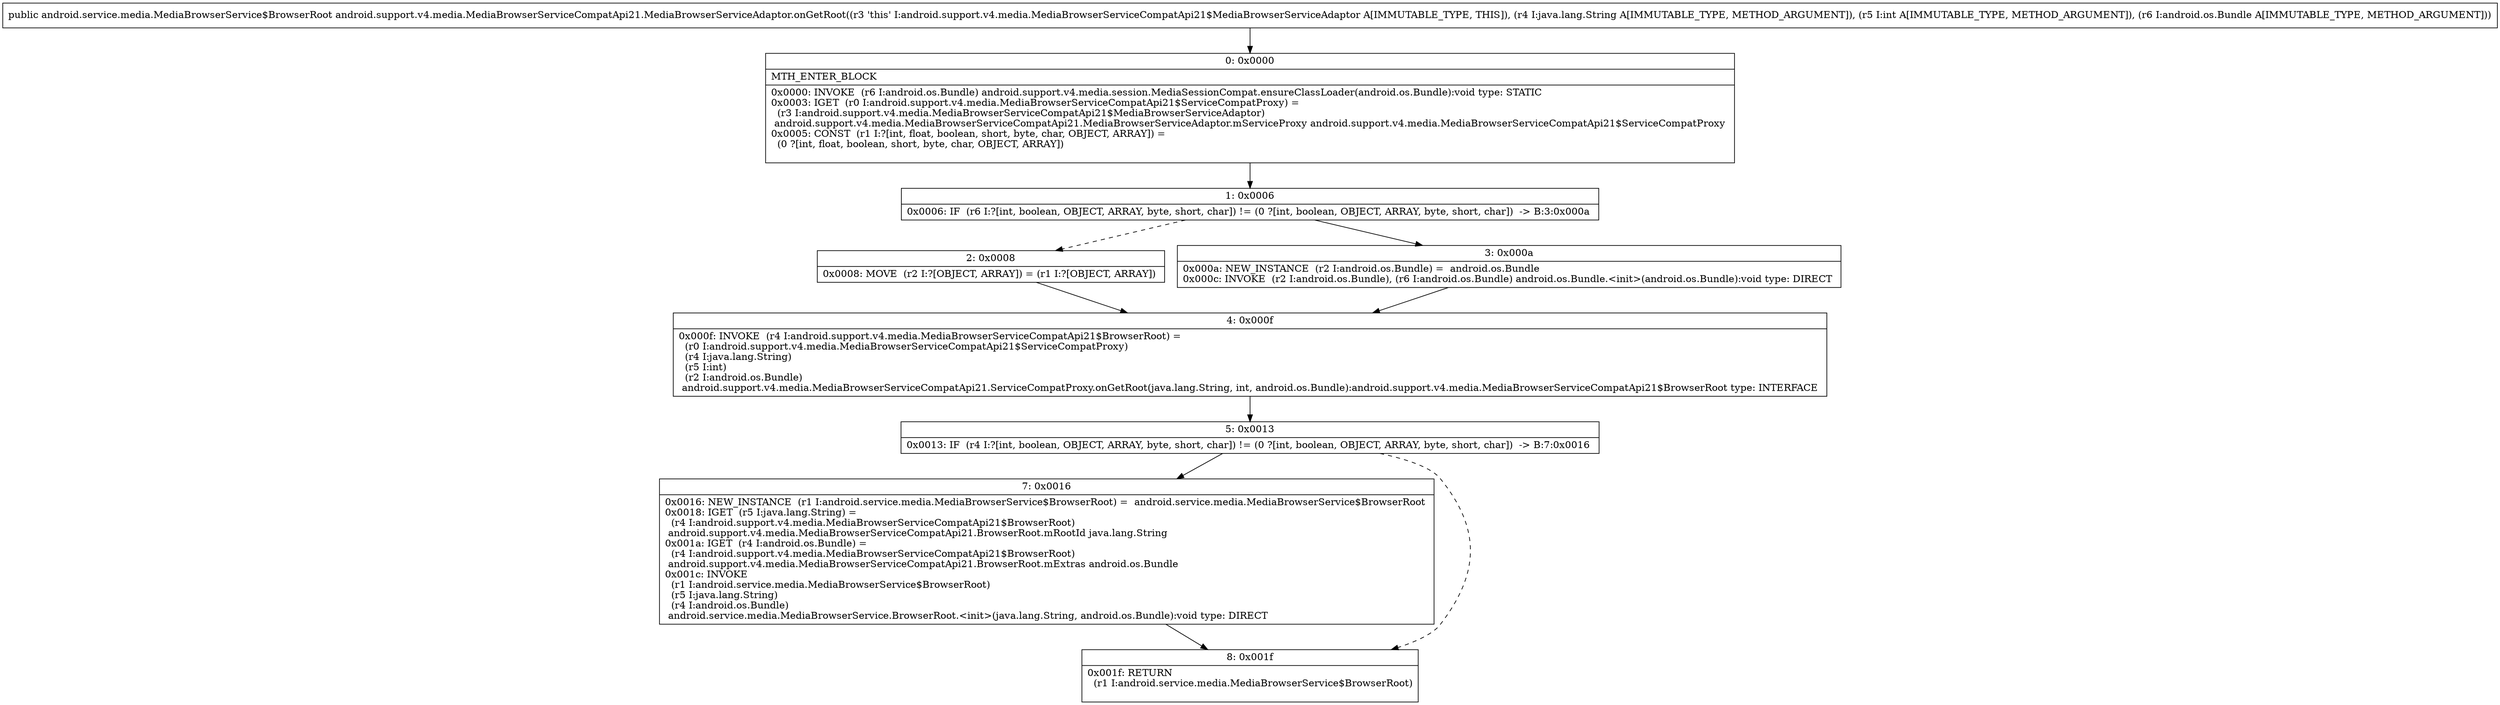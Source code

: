digraph "CFG forandroid.support.v4.media.MediaBrowserServiceCompatApi21.MediaBrowserServiceAdaptor.onGetRoot(Ljava\/lang\/String;ILandroid\/os\/Bundle;)Landroid\/service\/media\/MediaBrowserService$BrowserRoot;" {
Node_0 [shape=record,label="{0\:\ 0x0000|MTH_ENTER_BLOCK\l|0x0000: INVOKE  (r6 I:android.os.Bundle) android.support.v4.media.session.MediaSessionCompat.ensureClassLoader(android.os.Bundle):void type: STATIC \l0x0003: IGET  (r0 I:android.support.v4.media.MediaBrowserServiceCompatApi21$ServiceCompatProxy) = \l  (r3 I:android.support.v4.media.MediaBrowserServiceCompatApi21$MediaBrowserServiceAdaptor)\l android.support.v4.media.MediaBrowserServiceCompatApi21.MediaBrowserServiceAdaptor.mServiceProxy android.support.v4.media.MediaBrowserServiceCompatApi21$ServiceCompatProxy \l0x0005: CONST  (r1 I:?[int, float, boolean, short, byte, char, OBJECT, ARRAY]) = \l  (0 ?[int, float, boolean, short, byte, char, OBJECT, ARRAY])\l \l}"];
Node_1 [shape=record,label="{1\:\ 0x0006|0x0006: IF  (r6 I:?[int, boolean, OBJECT, ARRAY, byte, short, char]) != (0 ?[int, boolean, OBJECT, ARRAY, byte, short, char])  \-\> B:3:0x000a \l}"];
Node_2 [shape=record,label="{2\:\ 0x0008|0x0008: MOVE  (r2 I:?[OBJECT, ARRAY]) = (r1 I:?[OBJECT, ARRAY]) \l}"];
Node_3 [shape=record,label="{3\:\ 0x000a|0x000a: NEW_INSTANCE  (r2 I:android.os.Bundle) =  android.os.Bundle \l0x000c: INVOKE  (r2 I:android.os.Bundle), (r6 I:android.os.Bundle) android.os.Bundle.\<init\>(android.os.Bundle):void type: DIRECT \l}"];
Node_4 [shape=record,label="{4\:\ 0x000f|0x000f: INVOKE  (r4 I:android.support.v4.media.MediaBrowserServiceCompatApi21$BrowserRoot) = \l  (r0 I:android.support.v4.media.MediaBrowserServiceCompatApi21$ServiceCompatProxy)\l  (r4 I:java.lang.String)\l  (r5 I:int)\l  (r2 I:android.os.Bundle)\l android.support.v4.media.MediaBrowserServiceCompatApi21.ServiceCompatProxy.onGetRoot(java.lang.String, int, android.os.Bundle):android.support.v4.media.MediaBrowserServiceCompatApi21$BrowserRoot type: INTERFACE \l}"];
Node_5 [shape=record,label="{5\:\ 0x0013|0x0013: IF  (r4 I:?[int, boolean, OBJECT, ARRAY, byte, short, char]) != (0 ?[int, boolean, OBJECT, ARRAY, byte, short, char])  \-\> B:7:0x0016 \l}"];
Node_7 [shape=record,label="{7\:\ 0x0016|0x0016: NEW_INSTANCE  (r1 I:android.service.media.MediaBrowserService$BrowserRoot) =  android.service.media.MediaBrowserService$BrowserRoot \l0x0018: IGET  (r5 I:java.lang.String) = \l  (r4 I:android.support.v4.media.MediaBrowserServiceCompatApi21$BrowserRoot)\l android.support.v4.media.MediaBrowserServiceCompatApi21.BrowserRoot.mRootId java.lang.String \l0x001a: IGET  (r4 I:android.os.Bundle) = \l  (r4 I:android.support.v4.media.MediaBrowserServiceCompatApi21$BrowserRoot)\l android.support.v4.media.MediaBrowserServiceCompatApi21.BrowserRoot.mExtras android.os.Bundle \l0x001c: INVOKE  \l  (r1 I:android.service.media.MediaBrowserService$BrowserRoot)\l  (r5 I:java.lang.String)\l  (r4 I:android.os.Bundle)\l android.service.media.MediaBrowserService.BrowserRoot.\<init\>(java.lang.String, android.os.Bundle):void type: DIRECT \l}"];
Node_8 [shape=record,label="{8\:\ 0x001f|0x001f: RETURN  \l  (r1 I:android.service.media.MediaBrowserService$BrowserRoot)\l \l}"];
MethodNode[shape=record,label="{public android.service.media.MediaBrowserService$BrowserRoot android.support.v4.media.MediaBrowserServiceCompatApi21.MediaBrowserServiceAdaptor.onGetRoot((r3 'this' I:android.support.v4.media.MediaBrowserServiceCompatApi21$MediaBrowserServiceAdaptor A[IMMUTABLE_TYPE, THIS]), (r4 I:java.lang.String A[IMMUTABLE_TYPE, METHOD_ARGUMENT]), (r5 I:int A[IMMUTABLE_TYPE, METHOD_ARGUMENT]), (r6 I:android.os.Bundle A[IMMUTABLE_TYPE, METHOD_ARGUMENT])) }"];
MethodNode -> Node_0;
Node_0 -> Node_1;
Node_1 -> Node_2[style=dashed];
Node_1 -> Node_3;
Node_2 -> Node_4;
Node_3 -> Node_4;
Node_4 -> Node_5;
Node_5 -> Node_7;
Node_5 -> Node_8[style=dashed];
Node_7 -> Node_8;
}

